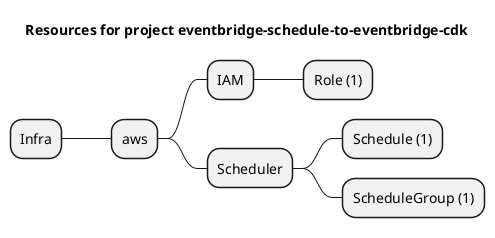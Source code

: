 @startmindmap
title Resources for project eventbridge-schedule-to-eventbridge-cdk
skinparam monochrome true
+ Infra
++ aws
+++ IAM
++++ Role (1)
+++ Scheduler
++++ Schedule (1)
++++ ScheduleGroup (1)
@endmindmap